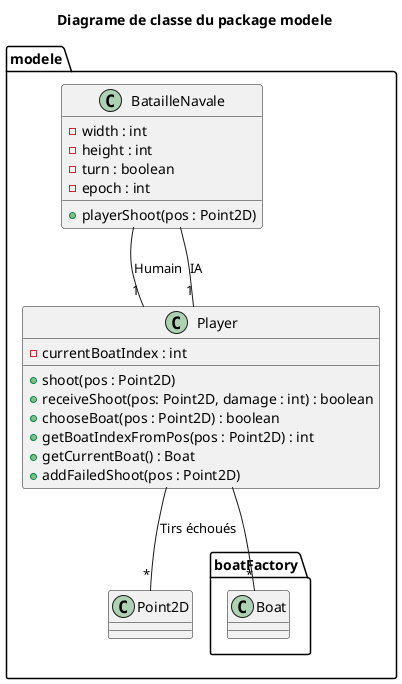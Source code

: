 @startuml

title Diagrame de classe du package modele

package modele {

    class Player {
        - currentBoatIndex : int
        + shoot(pos : Point2D)
        + receiveShoot(pos: Point2D, damage : int) : boolean
        + chooseBoat(pos : Point2D) : boolean
        + getBoatIndexFromPos(pos : Point2D) : int
        + getCurrentBoat() : Boat
        + addFailedShoot(pos : Point2D)
    }
    Player --"*" boatFactory.Boat
    Player -- "*" Point2D : "Tirs échoués"

    class BatailleNavale {
        - width : int
        - height : int
        - turn : boolean
        - epoch : int
        + playerShoot(pos : Point2D)
    }
    BatailleNavale --"1" Player : "Humain"
    BatailleNavale --"1" Player : "IA"
}


@enduml